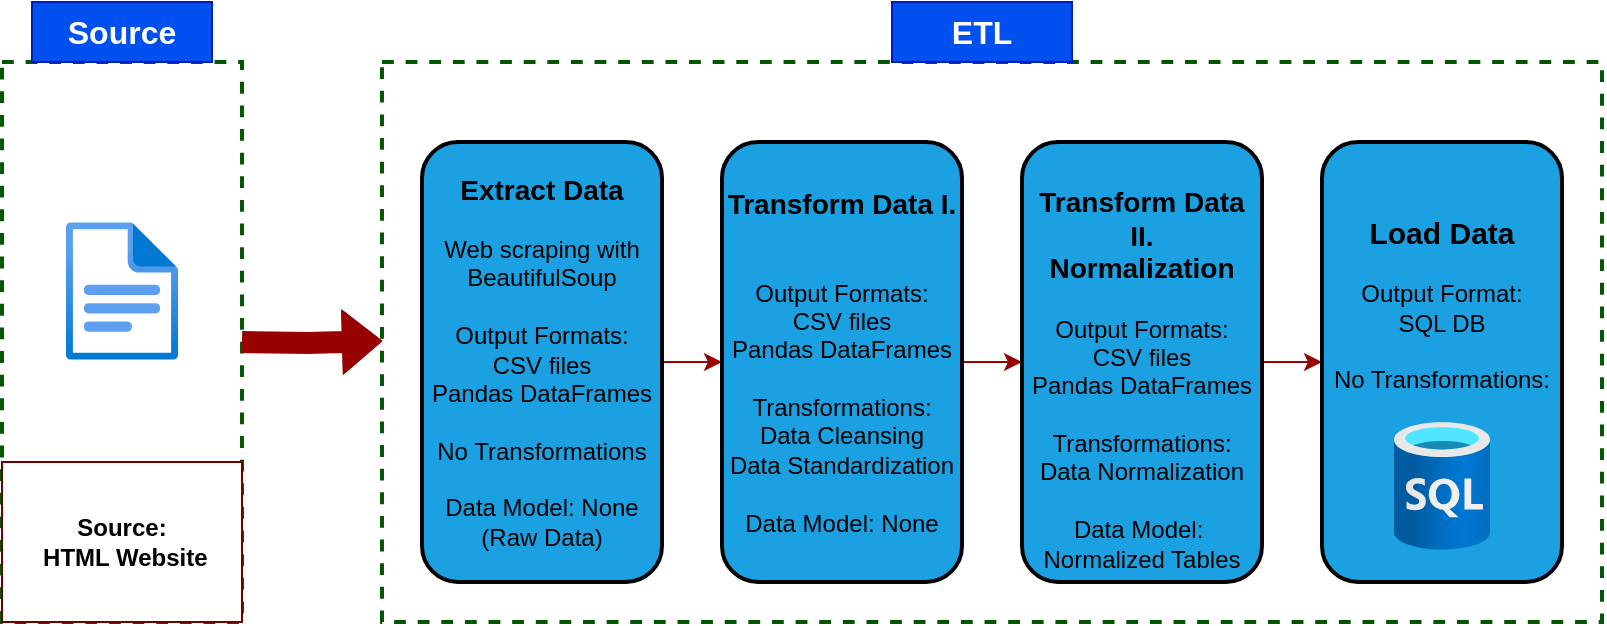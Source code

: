 <mxfile version="27.0.9">
  <diagram name="Page-1" id="59zNTvUoU7NYOMvKOQD9">
    <mxGraphModel dx="1426" dy="769" grid="1" gridSize="10" guides="1" tooltips="1" connect="1" arrows="1" fold="1" page="0" pageScale="1" pageWidth="827" pageHeight="1169" background="#FFFFFF" math="0" shadow="0">
      <root>
        <mxCell id="0" />
        <mxCell id="1" parent="0" />
        <mxCell id="k2SDK1M3hNOP4zgenqto-11" value="" style="rounded=0;whiteSpace=wrap;html=1;strokeColor=#005700;dashed=1;fillColor=#FFFFFF;fontColor=#ffffff;gradientColor=none;strokeWidth=1.968;" parent="1" vertex="1">
          <mxGeometry x="10" y="160" width="120" height="280" as="geometry" />
        </mxCell>
        <mxCell id="k2SDK1M3hNOP4zgenqto-12" value="Source" style="rounded=0;whiteSpace=wrap;html=1;fillColor=#0050ef;strokeColor=#001DBC;fontColor=#ffffff;fontStyle=1;fontSize=16;" parent="1" vertex="1">
          <mxGeometry x="25" y="130" width="90" height="30" as="geometry" />
        </mxCell>
        <mxCell id="53G21qimW984pf92Wc3G-1" value="" style="image;aspect=fixed;html=1;points=[];align=center;fontSize=12;image=img/lib/azure2/general/File.svg;" parent="1" vertex="1">
          <mxGeometry x="42" y="240" width="56.0" height="69" as="geometry" />
        </mxCell>
        <mxCell id="53G21qimW984pf92Wc3G-2" value="" style="rounded=0;whiteSpace=wrap;html=1;strokeColor=#005700;dashed=1;fillColor=#FFFFFF;fontColor=#ffffff;strokeWidth=1.968;" parent="1" vertex="1">
          <mxGeometry x="200" y="160" width="610" height="280" as="geometry" />
        </mxCell>
        <mxCell id="53G21qimW984pf92Wc3G-7" value="ETL" style="rounded=0;whiteSpace=wrap;html=1;fillColor=#0050ef;fontColor=#ffffff;strokeColor=#001DBC;fontStyle=1;fontSize=16;" parent="1" vertex="1">
          <mxGeometry x="455" y="130" width="90" height="30" as="geometry" />
        </mxCell>
        <mxCell id="53G21qimW984pf92Wc3G-14" value="&lt;b&gt;&lt;font style=&quot;color: rgb(1, 1, 1);&quot;&gt;Source:&lt;/font&gt;&lt;/b&gt;&lt;div&gt;&lt;b&gt;&lt;font style=&quot;color: rgb(1, 1, 1);&quot;&gt;&amp;nbsp;HTML Website&lt;/font&gt;&lt;/b&gt;&lt;/div&gt;" style="rounded=0;whiteSpace=wrap;html=1;fillColor=#FFFFFF;fontColor=#ffffff;strokeColor=#6F0000;" parent="1" vertex="1">
          <mxGeometry x="10" y="360" width="120" height="80" as="geometry" />
        </mxCell>
        <mxCell id="53G21qimW984pf92Wc3G-24" value="" style="edgeStyle=orthogonalEdgeStyle;rounded=0;orthogonalLoop=1;jettySize=auto;html=1;curved=0;strokeColor=#990000;" parent="1" source="53G21qimW984pf92Wc3G-15" target="53G21qimW984pf92Wc3G-16" edge="1">
          <mxGeometry relative="1" as="geometry" />
        </mxCell>
        <mxCell id="53G21qimW984pf92Wc3G-15" value="&lt;b&gt;&lt;font style=&quot;font-size: 14px; color: rgb(0, 0, 0);&quot;&gt;Extract Data&lt;/font&gt;&lt;/b&gt;&lt;div&gt;&lt;font style=&quot;color: rgb(0, 0, 0);&quot;&gt;&lt;br&gt;&lt;/font&gt;&lt;/div&gt;&lt;div&gt;&lt;span style=&quot;font-family: &amp;quot;Google Sans&amp;quot;, Arial, sans-serif; text-align: start;&quot;&gt;&lt;font style=&quot;color: rgb(0, 0, 0);&quot;&gt;Web scraping with&lt;/font&gt;&lt;/span&gt;&lt;/div&gt;&lt;div&gt;&lt;span style=&quot;font-family: &amp;quot;Google Sans&amp;quot;, Arial, sans-serif; text-align: start;&quot;&gt;&lt;font style=&quot;color: rgb(0, 0, 0);&quot;&gt;BeautifulSoup&lt;/font&gt;&lt;/span&gt;&lt;/div&gt;&lt;div&gt;&lt;span style=&quot;font-family: &amp;quot;Google Sans&amp;quot;, Arial, sans-serif; text-align: start;&quot;&gt;&lt;font style=&quot;color: rgb(0, 0, 0);&quot;&gt;&lt;br&gt;&lt;/font&gt;&lt;/span&gt;&lt;/div&gt;&lt;div&gt;&lt;span style=&quot;font-family: &amp;quot;Google Sans&amp;quot;, Arial, sans-serif; text-align: start;&quot;&gt;&lt;font style=&quot;color: rgb(0, 0, 0);&quot;&gt;Output Formats:&lt;/font&gt;&lt;/span&gt;&lt;/div&gt;&lt;div&gt;&lt;span style=&quot;font-family: &amp;quot;Google Sans&amp;quot;, Arial, sans-serif; text-align: start;&quot;&gt;&lt;font style=&quot;color: rgb(0, 0, 0);&quot;&gt;CSV files&lt;/font&gt;&lt;/span&gt;&lt;/div&gt;&lt;div&gt;&lt;span style=&quot;font-family: &amp;quot;Google Sans&amp;quot;, Arial, sans-serif; text-align: start;&quot;&gt;&lt;font style=&quot;color: rgb(0, 0, 0);&quot;&gt;Pandas DataFrames&lt;/font&gt;&lt;/span&gt;&lt;/div&gt;&lt;div&gt;&lt;font style=&quot;color: rgb(0, 0, 0);&quot;&gt;&lt;br&gt;&lt;/font&gt;&lt;/div&gt;&lt;div&gt;&lt;span style=&quot;font-family: &amp;quot;Google Sans&amp;quot;, Arial, sans-serif; text-align: start;&quot;&gt;&lt;font style=&quot;color: rgb(0, 0, 0);&quot;&gt;No Transformations&lt;/font&gt;&lt;/span&gt;&lt;/div&gt;&lt;div&gt;&lt;span style=&quot;font-family: &amp;quot;Google Sans&amp;quot;, Arial, sans-serif; text-align: start;&quot;&gt;&lt;font style=&quot;color: rgb(0, 0, 0);&quot;&gt;&lt;br&gt;&lt;/font&gt;&lt;/span&gt;&lt;/div&gt;&lt;div&gt;&lt;span style=&quot;font-family: &amp;quot;Google Sans&amp;quot;, Arial, sans-serif; text-align: start;&quot;&gt;&lt;font style=&quot;color: rgb(0, 0, 0);&quot;&gt;Data Model: None&lt;/font&gt;&lt;/span&gt;&lt;/div&gt;&lt;div&gt;&lt;span style=&quot;font-family: &amp;quot;Google Sans&amp;quot;, Arial, sans-serif; text-align: start;&quot;&gt;&lt;font style=&quot;color: rgb(0, 0, 0);&quot;&gt;(Raw Data)&lt;/font&gt;&lt;/span&gt;&lt;/div&gt;" style="rounded=1;whiteSpace=wrap;html=1;fillColor=#1ba1e2;fontColor=#ffffff;strokeColor=#000000;labelBackgroundColor=none;fontStyle=0;strokeWidth=1.968;" parent="1" vertex="1">
          <mxGeometry x="220" y="200" width="120" height="220" as="geometry" />
        </mxCell>
        <mxCell id="53G21qimW984pf92Wc3G-25" value="" style="edgeStyle=orthogonalEdgeStyle;rounded=0;orthogonalLoop=1;jettySize=auto;html=1;strokeColor=#990000;" parent="1" source="53G21qimW984pf92Wc3G-16" target="53G21qimW984pf92Wc3G-17" edge="1">
          <mxGeometry relative="1" as="geometry" />
        </mxCell>
        <mxCell id="53G21qimW984pf92Wc3G-16" value="&lt;b&gt;&lt;font style=&quot;font-size: 14px; color: rgb(0, 0, 0);&quot;&gt;Transform Data I.&lt;/font&gt;&lt;/b&gt;&lt;div&gt;&lt;font style=&quot;color: rgb(0, 0, 0);&quot;&gt;&lt;br&gt;&lt;/font&gt;&lt;div&gt;&lt;font style=&quot;color: rgb(0, 0, 0);&quot;&gt;&lt;br&gt;&lt;/font&gt;&lt;/div&gt;&lt;div&gt;&lt;div&gt;&lt;div&gt;&lt;span style=&quot;font-family: &amp;quot;Google Sans&amp;quot;, Arial, sans-serif; text-align: start;&quot;&gt;&lt;font style=&quot;color: rgb(0, 0, 0);&quot;&gt;Output Formats:&lt;/font&gt;&lt;/span&gt;&lt;/div&gt;&lt;div&gt;&lt;span style=&quot;font-family: &amp;quot;Google Sans&amp;quot;, Arial, sans-serif; text-align: start;&quot;&gt;&lt;font style=&quot;color: rgb(0, 0, 0);&quot;&gt;CSV files&lt;/font&gt;&lt;/span&gt;&lt;/div&gt;&lt;div&gt;&lt;span style=&quot;font-family: &amp;quot;Google Sans&amp;quot;, Arial, sans-serif; text-align: start;&quot;&gt;&lt;font style=&quot;color: rgb(0, 0, 0);&quot;&gt;Pandas DataFrames&lt;/font&gt;&lt;/span&gt;&lt;/div&gt;&lt;/div&gt;&lt;div&gt;&lt;span style=&quot;font-family: &amp;quot;Google Sans&amp;quot;, Arial, sans-serif; text-align: start;&quot;&gt;&lt;font style=&quot;color: rgb(0, 0, 0);&quot;&gt;&lt;br&gt;&lt;/font&gt;&lt;/span&gt;&lt;/div&gt;&lt;div&gt;&lt;span style=&quot;font-family: &amp;quot;Google Sans&amp;quot;, Arial, sans-serif; text-align: start;&quot;&gt;&lt;font style=&quot;color: rgb(0, 0, 0);&quot;&gt;Transformations:&lt;/font&gt;&lt;/span&gt;&lt;/div&gt;&lt;div&gt;&lt;span style=&quot;font-family: &amp;quot;Google Sans&amp;quot;, Arial, sans-serif; text-align: start;&quot;&gt;&lt;font style=&quot;color: rgb(0, 0, 0);&quot;&gt;&lt;div style=&quot;font-family: Helvetica; text-align: center;&quot;&gt;&lt;span style=&quot;font-family: &amp;quot;Google Sans&amp;quot;, Arial, sans-serif; text-align: start;&quot;&gt;Data Cleansing&lt;/span&gt;&lt;/div&gt;&lt;div style=&quot;font-family: Helvetica; text-align: center;&quot;&gt;&lt;span style=&quot;font-family: &amp;quot;Google Sans&amp;quot;, Arial, sans-serif; text-align: start;&quot;&gt;Data Standardization&lt;/span&gt;&lt;/div&gt;&lt;/font&gt;&lt;/span&gt;&lt;/div&gt;&lt;div&gt;&lt;span style=&quot;font-family: &amp;quot;Google Sans&amp;quot;, Arial, sans-serif; text-align: start;&quot;&gt;&lt;font style=&quot;color: rgb(0, 0, 0);&quot;&gt;&lt;br&gt;&lt;/font&gt;&lt;/span&gt;&lt;/div&gt;&lt;div&gt;&lt;span style=&quot;font-family: &amp;quot;Google Sans&amp;quot;, Arial, sans-serif; text-align: start;&quot;&gt;&lt;font style=&quot;color: rgb(0, 0, 0);&quot;&gt;Data Model: None&lt;/font&gt;&lt;/span&gt;&lt;/div&gt;&lt;/div&gt;&lt;/div&gt;" style="rounded=1;whiteSpace=wrap;html=1;labelBackgroundColor=none;fillColor=#1ba1e2;fontColor=#ffffff;strokeColor=#000000;strokeWidth=1.968;" parent="1" vertex="1">
          <mxGeometry x="370" y="200" width="120" height="220" as="geometry" />
        </mxCell>
        <mxCell id="53G21qimW984pf92Wc3G-29" value="" style="edgeStyle=orthogonalEdgeStyle;rounded=0;orthogonalLoop=1;jettySize=auto;html=1;strokeColor=#990000;" parent="1" source="53G21qimW984pf92Wc3G-17" target="53G21qimW984pf92Wc3G-19" edge="1">
          <mxGeometry relative="1" as="geometry" />
        </mxCell>
        <mxCell id="53G21qimW984pf92Wc3G-17" value="&lt;div&gt;&lt;b&gt;&lt;font style=&quot;font-size: 14px; color: rgb(0, 0, 0);&quot;&gt;&lt;br&gt;&lt;/font&gt;&lt;/b&gt;&lt;/div&gt;&lt;b&gt;&lt;font style=&quot;font-size: 14px; color: rgb(0, 0, 0);&quot;&gt;Transform Data II.&lt;/font&gt;&lt;/b&gt;&lt;div&gt;&lt;font style=&quot;color: rgb(0, 0, 0);&quot;&gt;&lt;b&gt;&lt;font style=&quot;font-size: 14px;&quot;&gt;Normalization&lt;/font&gt;&lt;/b&gt;&lt;br&gt;&lt;/font&gt;&lt;div&gt;&lt;div&gt;&lt;font style=&quot;color: rgb(0, 0, 0);&quot;&gt;&lt;br&gt;&lt;/font&gt;&lt;/div&gt;&lt;div&gt;&lt;div&gt;&lt;div&gt;&lt;span style=&quot;font-family: &amp;quot;Google Sans&amp;quot;, Arial, sans-serif; text-align: start;&quot;&gt;&lt;font style=&quot;color: rgb(0, 0, 0);&quot;&gt;Output Formats:&lt;/font&gt;&lt;/span&gt;&lt;/div&gt;&lt;div&gt;&lt;span style=&quot;font-family: &amp;quot;Google Sans&amp;quot;, Arial, sans-serif; text-align: start;&quot;&gt;&lt;font style=&quot;color: rgb(0, 0, 0);&quot;&gt;CSV files&lt;/font&gt;&lt;/span&gt;&lt;/div&gt;&lt;div&gt;&lt;span style=&quot;font-family: &amp;quot;Google Sans&amp;quot;, Arial, sans-serif; text-align: start;&quot;&gt;&lt;font style=&quot;color: rgb(0, 0, 0);&quot;&gt;Pandas DataFrames&lt;/font&gt;&lt;/span&gt;&lt;/div&gt;&lt;/div&gt;&lt;div&gt;&lt;span style=&quot;font-family: &amp;quot;Google Sans&amp;quot;, Arial, sans-serif; text-align: start;&quot;&gt;&lt;font style=&quot;color: rgb(0, 0, 0);&quot;&gt;&lt;br&gt;&lt;/font&gt;&lt;/span&gt;&lt;/div&gt;&lt;div&gt;&lt;span style=&quot;font-family: &amp;quot;Google Sans&amp;quot;, Arial, sans-serif; text-align: start;&quot;&gt;&lt;font style=&quot;color: rgb(0, 0, 0);&quot;&gt;Transformations:&lt;/font&gt;&lt;/span&gt;&lt;/div&gt;&lt;div&gt;&lt;span style=&quot;font-family: &amp;quot;Google Sans&amp;quot;, Arial, sans-serif; text-align: start;&quot;&gt;&lt;font style=&quot;color: rgb(0, 0, 0);&quot;&gt;&lt;div style=&quot;font-family: Helvetica; text-align: center;&quot;&gt;&lt;span style=&quot;font-family: &amp;quot;Google Sans&amp;quot;, Arial, sans-serif; text-align: start;&quot;&gt;Data Normalization&lt;/span&gt;&lt;/div&gt;&lt;div style=&quot;font-family: Helvetica; text-align: center;&quot;&gt;&lt;span style=&quot;font-family: &amp;quot;Google Sans&amp;quot;, Arial, sans-serif; text-align: start;&quot;&gt;&lt;br&gt;&lt;/span&gt;&lt;/div&gt;&lt;/font&gt;&lt;/span&gt;&lt;/div&gt;&lt;div&gt;&lt;span style=&quot;font-family: &amp;quot;Google Sans&amp;quot;, Arial, sans-serif; text-align: start; background-color: transparent;&quot;&gt;&lt;font style=&quot;color: rgb(0, 0, 0);&quot;&gt;Data Model:&amp;nbsp;&lt;/font&gt;&lt;/span&gt;&lt;/div&gt;&lt;/div&gt;&lt;/div&gt;&lt;/div&gt;&lt;div&gt;&lt;span style=&quot;font-family: &amp;quot;Google Sans&amp;quot;, Arial, sans-serif; text-align: start;&quot;&gt;&lt;font style=&quot;color: rgb(0, 0, 0);&quot;&gt;Normalized Tables&lt;/font&gt;&lt;/span&gt;&lt;/div&gt;" style="rounded=1;whiteSpace=wrap;html=1;fillColor=#1ba1e2;fontColor=#ffffff;strokeColor=#000000;labelBackgroundColor=none;strokeWidth=1.968;" parent="1" vertex="1">
          <mxGeometry x="520" y="200" width="120" height="220" as="geometry" />
        </mxCell>
        <mxCell id="53G21qimW984pf92Wc3G-19" value="&lt;b&gt;&lt;font style=&quot;font-size: 15px; color: rgb(0, 0, 0);&quot;&gt;Load Data&lt;/font&gt;&lt;/b&gt;&lt;div&gt;&lt;div&gt;&lt;font style=&quot;color: rgb(0, 0, 0);&quot;&gt;&lt;br&gt;&lt;/font&gt;&lt;/div&gt;&lt;div&gt;&lt;div&gt;&lt;span style=&quot;font-family: &amp;quot;Google Sans&amp;quot;, Arial, sans-serif; text-align: start; color: rgb(238, 240, 255);&quot;&gt;&lt;font style=&quot;color: rgb(0, 0, 0);&quot;&gt;Output Format:&lt;/font&gt;&lt;/span&gt;&lt;/div&gt;&lt;div&gt;&lt;span style=&quot;font-family: &amp;quot;Google Sans&amp;quot;, Arial, sans-serif; text-align: start; color: rgb(238, 240, 255);&quot;&gt;&lt;font style=&quot;color: rgb(0, 0, 0);&quot;&gt;SQL DB&lt;/font&gt;&lt;/span&gt;&lt;/div&gt;&lt;div&gt;&lt;span style=&quot;font-family: &amp;quot;Google Sans&amp;quot;, Arial, sans-serif; text-align: start; color: rgb(238, 240, 255);&quot;&gt;&lt;font style=&quot;color: rgb(0, 0, 0);&quot;&gt;&lt;br&gt;&lt;/font&gt;&lt;/span&gt;&lt;/div&gt;&lt;div style=&quot;text-align: start;&quot;&gt;&lt;span style=&quot;font-family: &amp;quot;Google Sans&amp;quot;, Arial, sans-serif; color: rgb(238, 240, 255);&quot;&gt;&lt;font style=&quot;color: rgb(0, 0, 0);&quot;&gt;No Transformations:&lt;/font&gt;&lt;/span&gt;&lt;/div&gt;&lt;div&gt;&lt;span style=&quot;font-family: &amp;quot;Google Sans&amp;quot;, Arial, sans-serif; text-align: start; color: rgb(238, 240, 255);&quot;&gt;&lt;font style=&quot;color: rgb(0, 0, 0);&quot;&gt;&lt;div style=&quot;font-family: Helvetica; text-align: center; color: rgb(255, 255, 255);&quot;&gt;&lt;br&gt;&lt;/div&gt;&lt;div style=&quot;font-family: Helvetica; text-align: center; color: rgb(255, 255, 255);&quot;&gt;&lt;br&gt;&lt;/div&gt;&lt;/font&gt;&lt;/span&gt;&lt;/div&gt;&lt;div&gt;&lt;span style=&quot;font-family: &amp;quot;Google Sans&amp;quot;, Arial, sans-serif; text-align: start; color: rgb(238, 240, 255);&quot;&gt;&lt;font style=&quot;color: rgb(0, 0, 0);&quot;&gt;&lt;br&gt;&lt;/font&gt;&lt;/span&gt;&lt;/div&gt;&lt;div&gt;&lt;br&gt;&lt;/div&gt;&lt;/div&gt;&lt;/div&gt;" style="rounded=1;whiteSpace=wrap;html=1;fillColor=#1ba1e2;fontColor=#ffffff;strokeColor=#000000;labelBackgroundColor=none;strokeWidth=1.968;" parent="1" vertex="1">
          <mxGeometry x="670" y="200" width="120" height="220" as="geometry" />
        </mxCell>
        <mxCell id="53G21qimW984pf92Wc3G-23" value="" style="shape=flexArrow;endArrow=classic;html=1;rounded=0;entryX=-0.005;entryY=0.425;entryDx=0;entryDy=0;entryPerimeter=0;strokeColor=#990000;fillColor=#990000;" parent="1" edge="1">
          <mxGeometry width="50" height="50" relative="1" as="geometry">
            <mxPoint x="130" y="300" as="sourcePoint" />
            <mxPoint x="200.0" y="299.5" as="targetPoint" />
            <Array as="points">
              <mxPoint x="163.05" y="300.5" />
            </Array>
          </mxGeometry>
        </mxCell>
        <mxCell id="53G21qimW984pf92Wc3G-30" value="" style="image;aspect=fixed;html=1;points=[];align=center;fontSize=12;image=img/lib/azure2/databases/SQL_Database.svg;" parent="1" vertex="1">
          <mxGeometry x="706" y="340" width="48" height="64" as="geometry" />
        </mxCell>
      </root>
    </mxGraphModel>
  </diagram>
</mxfile>
